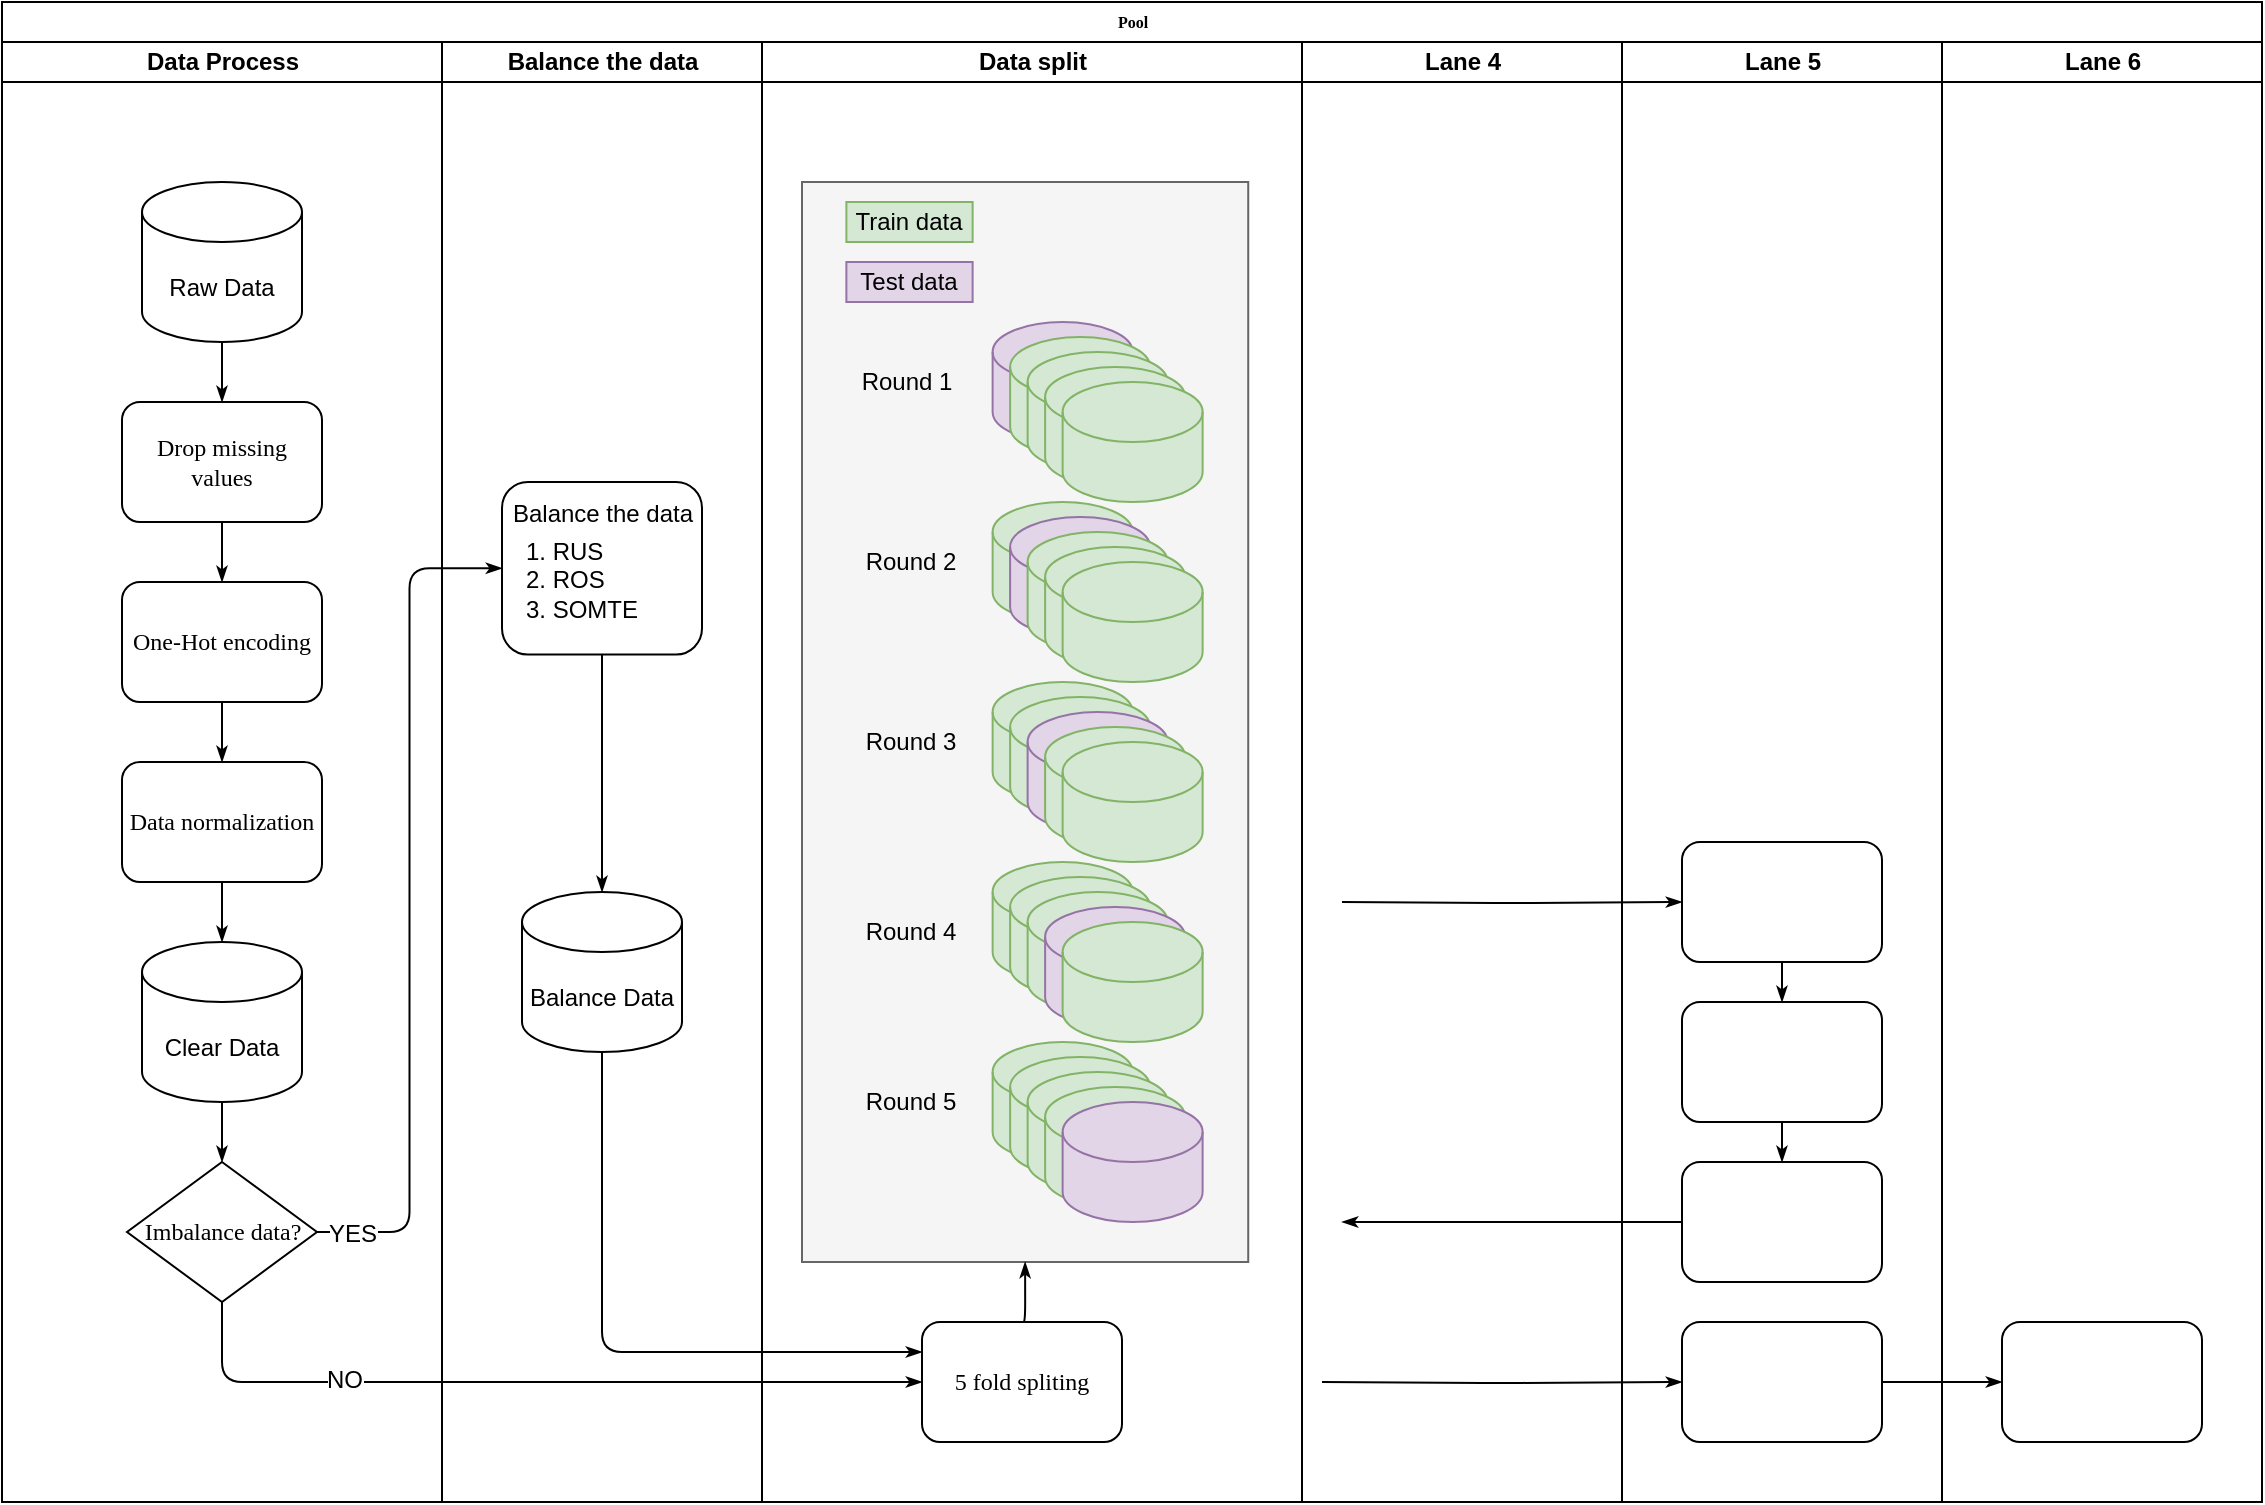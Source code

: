 <mxfile version="17.4.6" type="github">
  <diagram name="Page-1" id="74e2e168-ea6b-b213-b513-2b3c1d86103e">
    <mxGraphModel dx="1409" dy="1704" grid="1" gridSize="10" guides="1" tooltips="1" connect="1" arrows="1" fold="1" page="1" pageScale="1" pageWidth="1100" pageHeight="850" background="none" math="0" shadow="0">
      <root>
        <mxCell id="0" />
        <mxCell id="1" parent="0" />
        <mxCell id="77e6c97f196da883-1" value="Pool" style="swimlane;html=1;childLayout=stackLayout;startSize=20;rounded=0;shadow=0;labelBackgroundColor=none;strokeWidth=1;fontFamily=Verdana;fontSize=8;align=center;" parent="1" vertex="1">
          <mxGeometry x="120" y="-20" width="1130" height="750" as="geometry" />
        </mxCell>
        <mxCell id="77e6c97f196da883-39" style="edgeStyle=orthogonalEdgeStyle;rounded=1;html=1;labelBackgroundColor=none;startArrow=none;startFill=0;startSize=5;endArrow=classicThin;endFill=1;endSize=5;jettySize=auto;orthogonalLoop=1;strokeWidth=1;fontFamily=Verdana;fontSize=8" parent="77e6c97f196da883-1" target="77e6c97f196da883-23" edge="1">
          <mxGeometry relative="1" as="geometry">
            <mxPoint x="660" y="690" as="sourcePoint" />
          </mxGeometry>
        </mxCell>
        <mxCell id="77e6c97f196da883-40" style="edgeStyle=orthogonalEdgeStyle;rounded=1;html=1;labelBackgroundColor=none;startArrow=none;startFill=0;startSize=5;endArrow=classicThin;endFill=1;endSize=5;jettySize=auto;orthogonalLoop=1;strokeWidth=1;fontFamily=Verdana;fontSize=8" parent="77e6c97f196da883-1" source="77e6c97f196da883-23" target="77e6c97f196da883-24" edge="1">
          <mxGeometry relative="1" as="geometry" />
        </mxCell>
        <mxCell id="107ba76e4e335f99-1" style="edgeStyle=orthogonalEdgeStyle;rounded=1;html=1;labelBackgroundColor=none;startArrow=none;startFill=0;startSize=5;endArrow=classicThin;endFill=1;endSize=5;jettySize=auto;orthogonalLoop=1;strokeWidth=1;fontFamily=Verdana;fontSize=8" parent="77e6c97f196da883-1" target="77e6c97f196da883-18" edge="1">
          <mxGeometry relative="1" as="geometry">
            <mxPoint x="670" y="450" as="sourcePoint" />
          </mxGeometry>
        </mxCell>
        <mxCell id="107ba76e4e335f99-3" style="edgeStyle=orthogonalEdgeStyle;rounded=1;html=1;labelBackgroundColor=none;startArrow=none;startFill=0;startSize=5;endArrow=classicThin;endFill=1;endSize=5;jettySize=auto;orthogonalLoop=1;strokeColor=#000000;strokeWidth=1;fontFamily=Verdana;fontSize=8;fontColor=#000000;" parent="77e6c97f196da883-1" source="77e6c97f196da883-22" edge="1">
          <mxGeometry relative="1" as="geometry">
            <mxPoint x="670" y="610" as="targetPoint" />
          </mxGeometry>
        </mxCell>
        <mxCell id="77e6c97f196da883-2" value="Data Process" style="swimlane;html=1;startSize=20;" parent="77e6c97f196da883-1" vertex="1">
          <mxGeometry y="20" width="220" height="730" as="geometry" />
        </mxCell>
        <mxCell id="SEI4IOqOExJCMmpLVqtO-1" value="&lt;div&gt;Raw Data&lt;/div&gt;" style="shape=cylinder3;whiteSpace=wrap;html=1;boundedLbl=1;backgroundOutline=1;size=15;" vertex="1" parent="77e6c97f196da883-2">
          <mxGeometry x="70" y="70" width="80" height="80" as="geometry" />
        </mxCell>
        <mxCell id="77e6c97f196da883-11" value="One-Hot encoding" style="rounded=1;whiteSpace=wrap;html=1;shadow=0;labelBackgroundColor=none;strokeWidth=1;fontFamily=Verdana;fontSize=12;align=center;" parent="77e6c97f196da883-2" vertex="1">
          <mxGeometry x="60" y="270" width="100" height="60" as="geometry" />
        </mxCell>
        <mxCell id="77e6c97f196da883-26" style="edgeStyle=orthogonalEdgeStyle;rounded=1;html=1;labelBackgroundColor=none;startArrow=none;startFill=0;startSize=5;endArrow=classicThin;endFill=1;endSize=5;jettySize=auto;orthogonalLoop=1;strokeWidth=1;fontFamily=Verdana;fontSize=8;exitX=0.5;exitY=1;exitDx=0;exitDy=0;" parent="77e6c97f196da883-2" source="SEI4IOqOExJCMmpLVqtO-13" target="77e6c97f196da883-11" edge="1">
          <mxGeometry relative="1" as="geometry">
            <mxPoint x="135" y="155" as="sourcePoint" />
          </mxGeometry>
        </mxCell>
        <mxCell id="SEI4IOqOExJCMmpLVqtO-10" value="Data normalization" style="rounded=1;whiteSpace=wrap;html=1;shadow=0;labelBackgroundColor=none;strokeWidth=1;fontFamily=Verdana;fontSize=12;align=center;" vertex="1" parent="77e6c97f196da883-2">
          <mxGeometry x="60" y="360" width="100" height="60" as="geometry" />
        </mxCell>
        <mxCell id="SEI4IOqOExJCMmpLVqtO-12" style="edgeStyle=orthogonalEdgeStyle;rounded=1;html=1;labelBackgroundColor=none;startArrow=none;startFill=0;startSize=5;endArrow=classicThin;endFill=1;endSize=5;jettySize=auto;orthogonalLoop=1;strokeWidth=1;fontFamily=Verdana;fontSize=8;exitX=0.5;exitY=1;exitDx=0;exitDy=0;" edge="1" parent="77e6c97f196da883-2" source="77e6c97f196da883-11" target="SEI4IOqOExJCMmpLVqtO-10">
          <mxGeometry relative="1" as="geometry">
            <mxPoint x="120" y="200" as="sourcePoint" />
            <mxPoint x="120" y="260" as="targetPoint" />
          </mxGeometry>
        </mxCell>
        <mxCell id="SEI4IOqOExJCMmpLVqtO-13" value="Drop missing values" style="rounded=1;whiteSpace=wrap;html=1;shadow=0;labelBackgroundColor=none;strokeWidth=1;fontFamily=Verdana;fontSize=12;align=center;" vertex="1" parent="77e6c97f196da883-2">
          <mxGeometry x="60" y="180" width="100" height="60" as="geometry" />
        </mxCell>
        <mxCell id="SEI4IOqOExJCMmpLVqtO-14" style="edgeStyle=orthogonalEdgeStyle;rounded=1;html=1;labelBackgroundColor=none;startArrow=none;startFill=0;startSize=5;endArrow=classicThin;endFill=1;endSize=5;jettySize=auto;orthogonalLoop=1;strokeWidth=1;fontFamily=Verdana;fontSize=8;entryX=0.5;entryY=0;entryDx=0;entryDy=0;" edge="1" parent="77e6c97f196da883-2" source="SEI4IOqOExJCMmpLVqtO-1" target="SEI4IOqOExJCMmpLVqtO-13">
          <mxGeometry relative="1" as="geometry">
            <mxPoint x="120" y="280" as="sourcePoint" />
            <mxPoint x="120" y="310" as="targetPoint" />
          </mxGeometry>
        </mxCell>
        <mxCell id="SEI4IOqOExJCMmpLVqtO-15" value="&lt;div&gt;Clear Data&lt;/div&gt;" style="shape=cylinder3;whiteSpace=wrap;html=1;boundedLbl=1;backgroundOutline=1;size=15;" vertex="1" parent="77e6c97f196da883-2">
          <mxGeometry x="70" y="450" width="80" height="80" as="geometry" />
        </mxCell>
        <mxCell id="SEI4IOqOExJCMmpLVqtO-16" style="edgeStyle=elbowEdgeStyle;rounded=1;html=1;labelBackgroundColor=none;startArrow=none;startFill=0;startSize=5;endArrow=classicThin;endFill=1;endSize=5;jettySize=auto;orthogonalLoop=1;strokeWidth=1;fontFamily=Verdana;fontSize=8;exitX=0.5;exitY=1;exitDx=0;exitDy=0;entryX=0.5;entryY=0;entryDx=0;entryDy=0;entryPerimeter=0;" edge="1" parent="77e6c97f196da883-2" source="SEI4IOqOExJCMmpLVqtO-10" target="SEI4IOqOExJCMmpLVqtO-15">
          <mxGeometry relative="1" as="geometry">
            <mxPoint x="120" y="340" as="sourcePoint" />
            <mxPoint x="120" y="370" as="targetPoint" />
          </mxGeometry>
        </mxCell>
        <mxCell id="SEI4IOqOExJCMmpLVqtO-19" value="Imbalance data?" style="rhombus;whiteSpace=wrap;html=1;rounded=0;shadow=0;labelBackgroundColor=none;strokeWidth=1;fontFamily=Verdana;fontSize=12;align=center;" vertex="1" parent="77e6c97f196da883-2">
          <mxGeometry x="62.5" y="560" width="95" height="70" as="geometry" />
        </mxCell>
        <mxCell id="SEI4IOqOExJCMmpLVqtO-20" style="edgeStyle=orthogonalEdgeStyle;rounded=1;html=1;labelBackgroundColor=none;startArrow=none;startFill=0;startSize=5;endArrow=classicThin;endFill=1;endSize=5;jettySize=auto;orthogonalLoop=1;strokeWidth=1;fontFamily=Verdana;fontSize=8;exitX=0.5;exitY=1;exitDx=0;exitDy=0;entryX=0.5;entryY=0;entryDx=0;entryDy=0;exitPerimeter=0;" edge="1" parent="77e6c97f196da883-2" source="SEI4IOqOExJCMmpLVqtO-15" target="SEI4IOqOExJCMmpLVqtO-19">
          <mxGeometry relative="1" as="geometry">
            <mxPoint x="120" y="430" as="sourcePoint" />
            <mxPoint x="120" y="460" as="targetPoint" />
          </mxGeometry>
        </mxCell>
        <mxCell id="77e6c97f196da883-3" value="Balance the data" style="swimlane;html=1;startSize=20;" parent="77e6c97f196da883-1" vertex="1">
          <mxGeometry x="220" y="20" width="160" height="730" as="geometry" />
        </mxCell>
        <mxCell id="SEI4IOqOExJCMmpLVqtO-70" value="&lt;div&gt;Balance Data&lt;/div&gt;" style="shape=cylinder3;whiteSpace=wrap;html=1;boundedLbl=1;backgroundOutline=1;size=15;" vertex="1" parent="77e6c97f196da883-3">
          <mxGeometry x="40" y="425" width="80" height="80" as="geometry" />
        </mxCell>
        <mxCell id="SEI4IOqOExJCMmpLVqtO-74" style="edgeStyle=orthogonalEdgeStyle;rounded=1;html=1;labelBackgroundColor=none;startArrow=none;startFill=0;startSize=5;endArrow=classicThin;endFill=1;endSize=5;jettySize=auto;orthogonalLoop=1;strokeWidth=1;fontFamily=Verdana;fontSize=8;exitX=0.5;exitY=1;exitDx=0;exitDy=0;entryX=0.5;entryY=0;entryDx=0;entryDy=0;entryPerimeter=0;" edge="1" parent="77e6c97f196da883-3" source="SEI4IOqOExJCMmpLVqtO-27" target="SEI4IOqOExJCMmpLVqtO-70">
          <mxGeometry relative="1" as="geometry">
            <mxPoint x="-100" y="250" as="sourcePoint" />
            <mxPoint x="-100" y="280" as="targetPoint" />
          </mxGeometry>
        </mxCell>
        <mxCell id="SEI4IOqOExJCMmpLVqtO-68" value="" style="group" vertex="1" connectable="0" parent="77e6c97f196da883-3">
          <mxGeometry x="25" y="220" width="110" height="86.25" as="geometry" />
        </mxCell>
        <mxCell id="SEI4IOqOExJCMmpLVqtO-27" value="" style="rounded=1;whiteSpace=wrap;html=1;shadow=0;labelBackgroundColor=none;strokeWidth=1;fontFamily=Verdana;fontSize=12;align=center;" vertex="1" parent="SEI4IOqOExJCMmpLVqtO-68">
          <mxGeometry x="5" width="100" height="86.25" as="geometry" />
        </mxCell>
        <mxCell id="SEI4IOqOExJCMmpLVqtO-31" value="Balance the data" style="text;html=1;align=center;verticalAlign=middle;resizable=0;points=[];autosize=1;strokeColor=none;fillColor=none;fontSize=12;" vertex="1" parent="SEI4IOqOExJCMmpLVqtO-68">
          <mxGeometry y="5.598" width="110" height="20" as="geometry" />
        </mxCell>
        <mxCell id="SEI4IOqOExJCMmpLVqtO-67" value="&lt;div align=&quot;left&quot;&gt;1. RUS&lt;br&gt;&lt;/div&gt;&lt;div align=&quot;left&quot;&gt;2. ROS&lt;/div&gt;&lt;div align=&quot;left&quot;&gt;3. SOMTE&lt;br&gt;&lt;/div&gt;" style="text;html=1;align=left;verticalAlign=middle;resizable=0;points=[];autosize=1;strokeColor=none;fillColor=none;fontSize=12;" vertex="1" parent="SEI4IOqOExJCMmpLVqtO-68">
          <mxGeometry x="15" y="23.523" width="70" height="50" as="geometry" />
        </mxCell>
        <mxCell id="77e6c97f196da883-4" value="&lt;div&gt;Data split&lt;/div&gt;" style="swimlane;html=1;startSize=20;" parent="77e6c97f196da883-1" vertex="1">
          <mxGeometry x="380" y="20" width="270" height="730" as="geometry" />
        </mxCell>
        <mxCell id="SEI4IOqOExJCMmpLVqtO-17" value="5 fold spliting" style="rounded=1;whiteSpace=wrap;html=1;shadow=0;labelBackgroundColor=none;strokeWidth=1;fontFamily=Verdana;fontSize=12;align=center;" vertex="1" parent="77e6c97f196da883-4">
          <mxGeometry x="80" y="640" width="100" height="60" as="geometry" />
        </mxCell>
        <mxCell id="SEI4IOqOExJCMmpLVqtO-212" value="" style="group" vertex="1" connectable="0" parent="77e6c97f196da883-4">
          <mxGeometry x="20" y="70" width="223.12" height="540" as="geometry" />
        </mxCell>
        <mxCell id="SEI4IOqOExJCMmpLVqtO-200" value="" style="rounded=0;whiteSpace=wrap;html=1;fontSize=12;strokeWidth=1;fillColor=#f5f5f5;fontColor=#333333;strokeColor=#666666;" vertex="1" parent="SEI4IOqOExJCMmpLVqtO-212">
          <mxGeometry width="223.12" height="540" as="geometry" />
        </mxCell>
        <mxCell id="SEI4IOqOExJCMmpLVqtO-202" value="Train data" style="rounded=0;whiteSpace=wrap;html=1;fontSize=12;strokeWidth=1;fillColor=#d5e8d4;strokeColor=#82b366;" vertex="1" parent="SEI4IOqOExJCMmpLVqtO-212">
          <mxGeometry x="22.19" y="10" width="63.12" height="20" as="geometry" />
        </mxCell>
        <mxCell id="SEI4IOqOExJCMmpLVqtO-203" value="Test data" style="rounded=0;whiteSpace=wrap;html=1;fontSize=12;strokeWidth=1;fillColor=#e1d5e7;strokeColor=#9673a6;" vertex="1" parent="SEI4IOqOExJCMmpLVqtO-212">
          <mxGeometry x="22.19" y="40" width="63.12" height="20" as="geometry" />
        </mxCell>
        <mxCell id="SEI4IOqOExJCMmpLVqtO-206" value="" style="group" vertex="1" connectable="0" parent="SEI4IOqOExJCMmpLVqtO-212">
          <mxGeometry x="95.31" y="70" width="105" height="450" as="geometry" />
        </mxCell>
        <mxCell id="SEI4IOqOExJCMmpLVqtO-157" value="" style="shape=cylinder3;whiteSpace=wrap;html=1;boundedLbl=1;backgroundOutline=1;size=15;fillColor=#d5e8d4;strokeColor=#82b366;" vertex="1" parent="SEI4IOqOExJCMmpLVqtO-206">
          <mxGeometry y="360" width="70" height="60" as="geometry" />
        </mxCell>
        <mxCell id="SEI4IOqOExJCMmpLVqtO-158" value="" style="shape=cylinder3;whiteSpace=wrap;html=1;boundedLbl=1;backgroundOutline=1;size=15;fillColor=#d5e8d4;strokeColor=#82b366;" vertex="1" parent="SEI4IOqOExJCMmpLVqtO-206">
          <mxGeometry x="8.75" y="367.5" width="70" height="60" as="geometry" />
        </mxCell>
        <mxCell id="SEI4IOqOExJCMmpLVqtO-159" value="" style="shape=cylinder3;whiteSpace=wrap;html=1;boundedLbl=1;backgroundOutline=1;size=15;fillColor=#d5e8d4;strokeColor=#82b366;" vertex="1" parent="SEI4IOqOExJCMmpLVqtO-206">
          <mxGeometry x="17.5" y="375" width="70" height="60" as="geometry" />
        </mxCell>
        <mxCell id="SEI4IOqOExJCMmpLVqtO-160" value="" style="shape=cylinder3;whiteSpace=wrap;html=1;boundedLbl=1;backgroundOutline=1;size=15;fillColor=#d5e8d4;strokeColor=#82b366;" vertex="1" parent="SEI4IOqOExJCMmpLVqtO-206">
          <mxGeometry x="26.25" y="382.5" width="70" height="60" as="geometry" />
        </mxCell>
        <mxCell id="SEI4IOqOExJCMmpLVqtO-161" value="" style="shape=cylinder3;whiteSpace=wrap;html=1;boundedLbl=1;backgroundOutline=1;size=15;fillColor=#e1d5e7;strokeColor=#9673a6;" vertex="1" parent="SEI4IOqOExJCMmpLVqtO-206">
          <mxGeometry x="35" y="390" width="70" height="60" as="geometry" />
        </mxCell>
        <mxCell id="SEI4IOqOExJCMmpLVqtO-162" value="" style="shape=cylinder3;whiteSpace=wrap;html=1;boundedLbl=1;backgroundOutline=1;size=15;fillColor=#d5e8d4;strokeColor=#82b366;" vertex="1" parent="SEI4IOqOExJCMmpLVqtO-206">
          <mxGeometry y="270" width="70" height="60" as="geometry" />
        </mxCell>
        <mxCell id="SEI4IOqOExJCMmpLVqtO-163" value="" style="shape=cylinder3;whiteSpace=wrap;html=1;boundedLbl=1;backgroundOutline=1;size=15;fillColor=#d5e8d4;strokeColor=#82b366;" vertex="1" parent="SEI4IOqOExJCMmpLVqtO-206">
          <mxGeometry x="8.75" y="277.5" width="70" height="60" as="geometry" />
        </mxCell>
        <mxCell id="SEI4IOqOExJCMmpLVqtO-164" value="" style="shape=cylinder3;whiteSpace=wrap;html=1;boundedLbl=1;backgroundOutline=1;size=15;fillColor=#d5e8d4;strokeColor=#82b366;" vertex="1" parent="SEI4IOqOExJCMmpLVqtO-206">
          <mxGeometry x="17.5" y="285" width="70" height="60" as="geometry" />
        </mxCell>
        <mxCell id="SEI4IOqOExJCMmpLVqtO-165" value="" style="shape=cylinder3;whiteSpace=wrap;html=1;boundedLbl=1;backgroundOutline=1;size=15;fillColor=#e1d5e7;strokeColor=#9673a6;" vertex="1" parent="SEI4IOqOExJCMmpLVqtO-206">
          <mxGeometry x="26.25" y="292.5" width="70" height="60" as="geometry" />
        </mxCell>
        <mxCell id="SEI4IOqOExJCMmpLVqtO-166" value="" style="shape=cylinder3;whiteSpace=wrap;html=1;boundedLbl=1;backgroundOutline=1;size=15;fillColor=#d5e8d4;strokeColor=#82b366;" vertex="1" parent="SEI4IOqOExJCMmpLVqtO-206">
          <mxGeometry x="35" y="300" width="70" height="60" as="geometry" />
        </mxCell>
        <mxCell id="SEI4IOqOExJCMmpLVqtO-167" value="" style="shape=cylinder3;whiteSpace=wrap;html=1;boundedLbl=1;backgroundOutline=1;size=15;fillColor=#d5e8d4;strokeColor=#82b366;" vertex="1" parent="SEI4IOqOExJCMmpLVqtO-206">
          <mxGeometry y="180" width="70" height="60" as="geometry" />
        </mxCell>
        <mxCell id="SEI4IOqOExJCMmpLVqtO-168" value="" style="shape=cylinder3;whiteSpace=wrap;html=1;boundedLbl=1;backgroundOutline=1;size=15;fillColor=#d5e8d4;strokeColor=#82b366;" vertex="1" parent="SEI4IOqOExJCMmpLVqtO-206">
          <mxGeometry x="8.75" y="187.5" width="70" height="60" as="geometry" />
        </mxCell>
        <mxCell id="SEI4IOqOExJCMmpLVqtO-169" value="" style="shape=cylinder3;whiteSpace=wrap;html=1;boundedLbl=1;backgroundOutline=1;size=15;fillColor=#e1d5e7;strokeColor=#9673a6;" vertex="1" parent="SEI4IOqOExJCMmpLVqtO-206">
          <mxGeometry x="17.5" y="195" width="70" height="60" as="geometry" />
        </mxCell>
        <mxCell id="SEI4IOqOExJCMmpLVqtO-170" value="" style="shape=cylinder3;whiteSpace=wrap;html=1;boundedLbl=1;backgroundOutline=1;size=15;fillColor=#d5e8d4;strokeColor=#82b366;" vertex="1" parent="SEI4IOqOExJCMmpLVqtO-206">
          <mxGeometry x="26.25" y="202.5" width="70" height="60" as="geometry" />
        </mxCell>
        <mxCell id="SEI4IOqOExJCMmpLVqtO-171" value="" style="shape=cylinder3;whiteSpace=wrap;html=1;boundedLbl=1;backgroundOutline=1;size=15;fillColor=#d5e8d4;strokeColor=#82b366;" vertex="1" parent="SEI4IOqOExJCMmpLVqtO-206">
          <mxGeometry x="35" y="210" width="70" height="60" as="geometry" />
        </mxCell>
        <mxCell id="SEI4IOqOExJCMmpLVqtO-182" value="" style="shape=cylinder3;whiteSpace=wrap;html=1;boundedLbl=1;backgroundOutline=1;size=15;fillColor=#d5e8d4;strokeColor=#82b366;" vertex="1" parent="SEI4IOqOExJCMmpLVqtO-206">
          <mxGeometry y="90" width="70" height="60" as="geometry" />
        </mxCell>
        <mxCell id="SEI4IOqOExJCMmpLVqtO-183" value="" style="shape=cylinder3;whiteSpace=wrap;html=1;boundedLbl=1;backgroundOutline=1;size=15;fillColor=#e1d5e7;strokeColor=#9673a6;" vertex="1" parent="SEI4IOqOExJCMmpLVqtO-206">
          <mxGeometry x="8.75" y="97.5" width="70" height="60" as="geometry" />
        </mxCell>
        <mxCell id="SEI4IOqOExJCMmpLVqtO-184" value="" style="shape=cylinder3;whiteSpace=wrap;html=1;boundedLbl=1;backgroundOutline=1;size=15;fillColor=#d5e8d4;strokeColor=#82b366;" vertex="1" parent="SEI4IOqOExJCMmpLVqtO-206">
          <mxGeometry x="17.5" y="105" width="70" height="60" as="geometry" />
        </mxCell>
        <mxCell id="SEI4IOqOExJCMmpLVqtO-185" value="" style="shape=cylinder3;whiteSpace=wrap;html=1;boundedLbl=1;backgroundOutline=1;size=15;fillColor=#d5e8d4;strokeColor=#82b366;" vertex="1" parent="SEI4IOqOExJCMmpLVqtO-206">
          <mxGeometry x="26.25" y="112.5" width="70" height="60" as="geometry" />
        </mxCell>
        <mxCell id="SEI4IOqOExJCMmpLVqtO-186" value="" style="shape=cylinder3;whiteSpace=wrap;html=1;boundedLbl=1;backgroundOutline=1;size=15;fillColor=#d5e8d4;strokeColor=#82b366;" vertex="1" parent="SEI4IOqOExJCMmpLVqtO-206">
          <mxGeometry x="35" y="120" width="70" height="60" as="geometry" />
        </mxCell>
        <mxCell id="SEI4IOqOExJCMmpLVqtO-188" value="" style="shape=cylinder3;whiteSpace=wrap;html=1;boundedLbl=1;backgroundOutline=1;size=15;fillColor=#e1d5e7;strokeColor=#9673a6;" vertex="1" parent="SEI4IOqOExJCMmpLVqtO-206">
          <mxGeometry width="70" height="60" as="geometry" />
        </mxCell>
        <mxCell id="SEI4IOqOExJCMmpLVqtO-189" value="" style="shape=cylinder3;whiteSpace=wrap;html=1;boundedLbl=1;backgroundOutline=1;size=15;fillColor=#d5e8d4;strokeColor=#82b366;" vertex="1" parent="SEI4IOqOExJCMmpLVqtO-206">
          <mxGeometry x="8.75" y="7.5" width="70" height="60" as="geometry" />
        </mxCell>
        <mxCell id="SEI4IOqOExJCMmpLVqtO-190" value="" style="shape=cylinder3;whiteSpace=wrap;html=1;boundedLbl=1;backgroundOutline=1;size=15;fillColor=#d5e8d4;strokeColor=#82b366;" vertex="1" parent="SEI4IOqOExJCMmpLVqtO-206">
          <mxGeometry x="17.5" y="15" width="70" height="60" as="geometry" />
        </mxCell>
        <mxCell id="SEI4IOqOExJCMmpLVqtO-191" value="" style="shape=cylinder3;whiteSpace=wrap;html=1;boundedLbl=1;backgroundOutline=1;size=15;fillColor=#d5e8d4;strokeColor=#82b366;" vertex="1" parent="SEI4IOqOExJCMmpLVqtO-206">
          <mxGeometry x="26.25" y="22.5" width="70" height="60" as="geometry" />
        </mxCell>
        <mxCell id="SEI4IOqOExJCMmpLVqtO-192" value="" style="shape=cylinder3;whiteSpace=wrap;html=1;boundedLbl=1;backgroundOutline=1;size=15;fillColor=#d5e8d4;strokeColor=#82b366;" vertex="1" parent="SEI4IOqOExJCMmpLVqtO-206">
          <mxGeometry x="35" y="30" width="70" height="60" as="geometry" />
        </mxCell>
        <mxCell id="SEI4IOqOExJCMmpLVqtO-207" value="Round 1" style="text;html=1;align=center;verticalAlign=middle;resizable=0;points=[];autosize=1;strokeColor=none;fillColor=none;fontSize=12;" vertex="1" parent="SEI4IOqOExJCMmpLVqtO-212">
          <mxGeometry x="22.19" y="90" width="60" height="20" as="geometry" />
        </mxCell>
        <mxCell id="SEI4IOqOExJCMmpLVqtO-208" value="Round 2" style="text;html=1;align=center;verticalAlign=middle;resizable=0;points=[];autosize=1;strokeColor=none;fillColor=none;fontSize=12;" vertex="1" parent="SEI4IOqOExJCMmpLVqtO-212">
          <mxGeometry x="23.75" y="180" width="60" height="20" as="geometry" />
        </mxCell>
        <mxCell id="SEI4IOqOExJCMmpLVqtO-209" value="Round 3" style="text;html=1;align=center;verticalAlign=middle;resizable=0;points=[];autosize=1;strokeColor=none;fillColor=none;fontSize=12;" vertex="1" parent="SEI4IOqOExJCMmpLVqtO-212">
          <mxGeometry x="23.75" y="270" width="60" height="20" as="geometry" />
        </mxCell>
        <mxCell id="SEI4IOqOExJCMmpLVqtO-210" value="Round 4" style="text;html=1;align=center;verticalAlign=middle;resizable=0;points=[];autosize=1;strokeColor=none;fillColor=none;fontSize=12;" vertex="1" parent="SEI4IOqOExJCMmpLVqtO-212">
          <mxGeometry x="23.75" y="365" width="60" height="20" as="geometry" />
        </mxCell>
        <mxCell id="SEI4IOqOExJCMmpLVqtO-211" value="Round 5" style="text;html=1;align=center;verticalAlign=middle;resizable=0;points=[];autosize=1;strokeColor=none;fillColor=none;fontSize=12;" vertex="1" parent="SEI4IOqOExJCMmpLVqtO-212">
          <mxGeometry x="23.75" y="450" width="60" height="20" as="geometry" />
        </mxCell>
        <mxCell id="SEI4IOqOExJCMmpLVqtO-213" style="edgeStyle=orthogonalEdgeStyle;rounded=1;html=1;labelBackgroundColor=none;startArrow=none;startFill=0;startSize=5;endArrow=classicThin;endFill=1;endSize=5;jettySize=auto;orthogonalLoop=1;strokeWidth=1;fontFamily=Verdana;fontSize=8;entryX=0.5;entryY=1;entryDx=0;entryDy=0;exitX=0.5;exitY=0;exitDx=0;exitDy=0;" edge="1" parent="77e6c97f196da883-4" source="SEI4IOqOExJCMmpLVqtO-17" target="SEI4IOqOExJCMmpLVqtO-200">
          <mxGeometry relative="1" as="geometry">
            <mxPoint x="-70" y="515" as="sourcePoint" />
            <mxPoint x="95" y="665" as="targetPoint" />
          </mxGeometry>
        </mxCell>
        <mxCell id="77e6c97f196da883-5" value="Lane 4" style="swimlane;html=1;startSize=20;" parent="77e6c97f196da883-1" vertex="1">
          <mxGeometry x="650" y="20" width="160" height="730" as="geometry" />
        </mxCell>
        <mxCell id="77e6c97f196da883-6" value="Lane 5" style="swimlane;html=1;startSize=20;" parent="77e6c97f196da883-1" vertex="1">
          <mxGeometry x="810" y="20" width="160" height="730" as="geometry" />
        </mxCell>
        <mxCell id="77e6c97f196da883-18" value="" style="rounded=1;whiteSpace=wrap;html=1;shadow=0;labelBackgroundColor=none;strokeWidth=1;fontFamily=Verdana;fontSize=8;align=center;" parent="77e6c97f196da883-6" vertex="1">
          <mxGeometry x="30" y="400" width="100" height="60" as="geometry" />
        </mxCell>
        <mxCell id="77e6c97f196da883-21" value="" style="rounded=1;whiteSpace=wrap;html=1;shadow=0;labelBackgroundColor=none;strokeWidth=1;fontFamily=Verdana;fontSize=8;align=center;" parent="77e6c97f196da883-6" vertex="1">
          <mxGeometry x="30" y="480" width="100" height="60" as="geometry" />
        </mxCell>
        <mxCell id="77e6c97f196da883-22" value="" style="rounded=1;whiteSpace=wrap;html=1;shadow=0;labelBackgroundColor=none;strokeWidth=1;fontFamily=Verdana;fontSize=8;align=center;" parent="77e6c97f196da883-6" vertex="1">
          <mxGeometry x="30" y="560" width="100" height="60" as="geometry" />
        </mxCell>
        <mxCell id="77e6c97f196da883-23" value="" style="rounded=1;whiteSpace=wrap;html=1;shadow=0;labelBackgroundColor=none;strokeWidth=1;fontFamily=Verdana;fontSize=8;align=center;" parent="77e6c97f196da883-6" vertex="1">
          <mxGeometry x="30" y="640" width="100" height="60" as="geometry" />
        </mxCell>
        <mxCell id="77e6c97f196da883-37" style="edgeStyle=orthogonalEdgeStyle;rounded=1;html=1;labelBackgroundColor=none;startArrow=none;startFill=0;startSize=5;endArrow=classicThin;endFill=1;endSize=5;jettySize=auto;orthogonalLoop=1;strokeWidth=1;fontFamily=Verdana;fontSize=8" parent="77e6c97f196da883-6" source="77e6c97f196da883-18" target="77e6c97f196da883-21" edge="1">
          <mxGeometry relative="1" as="geometry" />
        </mxCell>
        <mxCell id="77e6c97f196da883-38" style="edgeStyle=orthogonalEdgeStyle;rounded=1;html=1;labelBackgroundColor=none;startArrow=none;startFill=0;startSize=5;endArrow=classicThin;endFill=1;endSize=5;jettySize=auto;orthogonalLoop=1;strokeWidth=1;fontFamily=Verdana;fontSize=8" parent="77e6c97f196da883-6" source="77e6c97f196da883-21" target="77e6c97f196da883-22" edge="1">
          <mxGeometry relative="1" as="geometry" />
        </mxCell>
        <mxCell id="77e6c97f196da883-7" value="Lane 6" style="swimlane;html=1;startSize=20;" parent="77e6c97f196da883-1" vertex="1">
          <mxGeometry x="970" y="20" width="160" height="730" as="geometry" />
        </mxCell>
        <mxCell id="77e6c97f196da883-24" value="" style="rounded=1;whiteSpace=wrap;html=1;shadow=0;labelBackgroundColor=none;strokeWidth=1;fontFamily=Verdana;fontSize=8;align=center;" parent="77e6c97f196da883-7" vertex="1">
          <mxGeometry x="30" y="640" width="100" height="60" as="geometry" />
        </mxCell>
        <mxCell id="SEI4IOqOExJCMmpLVqtO-25" style="edgeStyle=orthogonalEdgeStyle;rounded=1;html=1;labelBackgroundColor=none;startArrow=none;startFill=0;startSize=5;endArrow=classicThin;endFill=1;endSize=5;jettySize=auto;orthogonalLoop=1;strokeWidth=1;fontFamily=Verdana;fontSize=8;exitX=0.5;exitY=1;exitDx=0;exitDy=0;entryX=0;entryY=0.5;entryDx=0;entryDy=0;" edge="1" parent="77e6c97f196da883-1" source="SEI4IOqOExJCMmpLVqtO-19" target="SEI4IOqOExJCMmpLVqtO-17">
          <mxGeometry relative="1" as="geometry">
            <mxPoint x="120" y="450" as="sourcePoint" />
            <mxPoint x="120" y="480" as="targetPoint" />
          </mxGeometry>
        </mxCell>
        <mxCell id="SEI4IOqOExJCMmpLVqtO-26" value="&lt;div&gt;NO&lt;/div&gt;" style="edgeLabel;html=1;align=center;verticalAlign=middle;resizable=0;points=[];fontSize=12;" vertex="1" connectable="0" parent="SEI4IOqOExJCMmpLVqtO-25">
          <mxGeometry x="-0.483" y="1" relative="1" as="geometry">
            <mxPoint as="offset" />
          </mxGeometry>
        </mxCell>
        <mxCell id="SEI4IOqOExJCMmpLVqtO-82" style="edgeStyle=orthogonalEdgeStyle;rounded=1;html=1;labelBackgroundColor=none;startArrow=none;startFill=0;startSize=5;endArrow=classicThin;endFill=1;endSize=5;jettySize=auto;orthogonalLoop=1;strokeWidth=1;fontFamily=Verdana;fontSize=8;entryX=0;entryY=0.5;entryDx=0;entryDy=0;exitX=1;exitY=0.5;exitDx=0;exitDy=0;" edge="1" parent="77e6c97f196da883-1" source="SEI4IOqOExJCMmpLVqtO-19" target="SEI4IOqOExJCMmpLVqtO-27">
          <mxGeometry relative="1" as="geometry">
            <mxPoint x="350" y="240" as="sourcePoint" />
            <mxPoint x="400" y="695" as="targetPoint" />
          </mxGeometry>
        </mxCell>
        <mxCell id="SEI4IOqOExJCMmpLVqtO-197" value="&lt;div&gt;YES&lt;/div&gt;" style="edgeLabel;html=1;align=center;verticalAlign=middle;resizable=0;points=[];fontSize=12;" vertex="1" connectable="0" parent="SEI4IOqOExJCMmpLVqtO-82">
          <mxGeometry x="-0.917" y="-1" relative="1" as="geometry">
            <mxPoint as="offset" />
          </mxGeometry>
        </mxCell>
        <mxCell id="SEI4IOqOExJCMmpLVqtO-196" style="edgeStyle=orthogonalEdgeStyle;rounded=1;html=1;labelBackgroundColor=none;startArrow=none;startFill=0;startSize=5;endArrow=classicThin;endFill=1;endSize=5;jettySize=auto;orthogonalLoop=1;strokeWidth=1;fontFamily=Verdana;fontSize=8;entryX=0;entryY=0.25;entryDx=0;entryDy=0;exitX=0.5;exitY=1;exitDx=0;exitDy=0;exitPerimeter=0;" edge="1" parent="77e6c97f196da883-1" source="SEI4IOqOExJCMmpLVqtO-70" target="SEI4IOqOExJCMmpLVqtO-17">
          <mxGeometry relative="1" as="geometry">
            <mxPoint x="167.5" y="625" as="sourcePoint" />
            <mxPoint x="250" y="293.125" as="targetPoint" />
          </mxGeometry>
        </mxCell>
      </root>
    </mxGraphModel>
  </diagram>
</mxfile>
